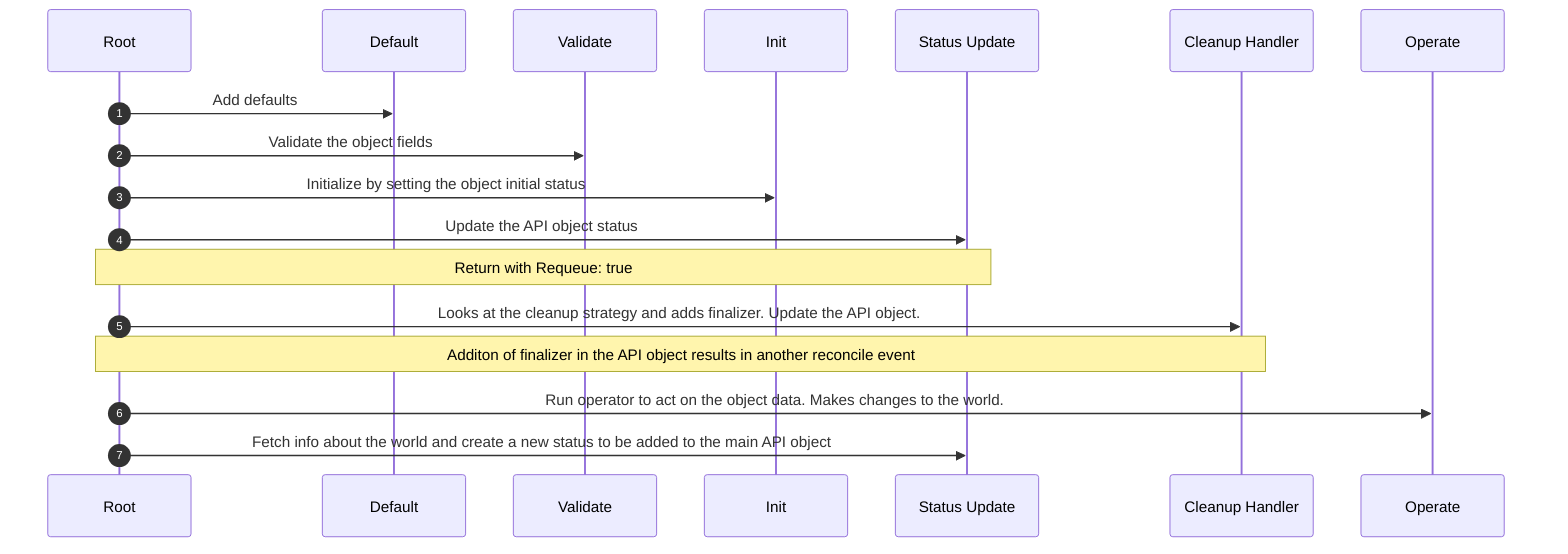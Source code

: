 %% Composite Reconcile - Create (finalizer based cleanup strategy)

sequenceDiagram
    autonumber
    participant R as Root

    R->>Default: Add defaults
    R->>Validate: Validate the object fields
    R->>Init: Initialize by setting the object initial status

    participant SU as Status Update
    R->>SU: Update the API object status

    Note over R, SU: Return with Requeue: true

    participant CH as Cleanup Handler
    R->>CH: Looks at the cleanup strategy and adds finalizer. Update the API object.

    Note over R, CH: Additon of finalizer in the API object results in another reconcile event

    R->>Operate: Run operator to act on the object data. Makes changes to the world.
    R->>SU: Fetch info about the world and create a new status to be added to the main API object